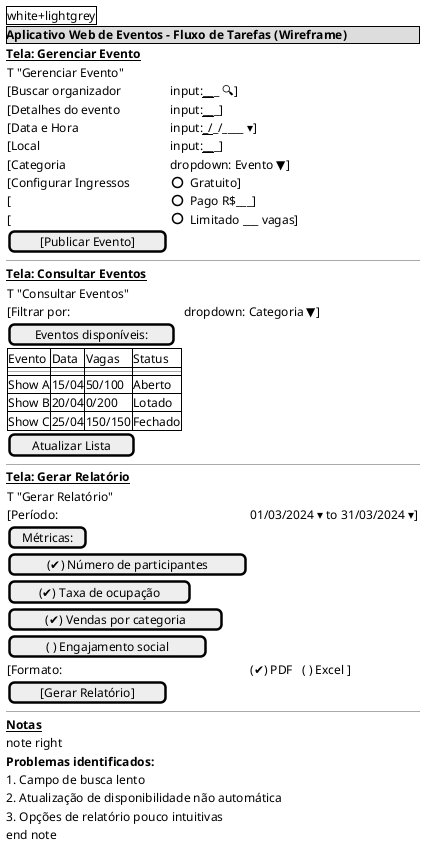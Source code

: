 @startsalt
{
  {#white+lightgrey}
  {* <b>Aplicativo Web de Eventos - Fluxo de Tarefas (Wireframe)</b> }

__**Tela: Gerenciar Evento**__
  {T "Gerenciar Evento" 
    [Buscar organizador    | input:___________ 🔍]
    [Detalhes do evento   | input:___________]
    [Data e Hora          | input:___/___/____ ▾]
    [Local                | input:___________]
    [Categoria            | dropdown: Evento ▼]
    [Configurar Ingressos | ( ) Gratuito]
    [                     | ( ) Pago R$___]
    [                     | ( ) Limitado ___ vagas]
    [ [Publicar Evento] ]
  }
--------------------------------------------------------------
__**Tela: Consultar Eventos**__
  {T "Consultar Eventos"
    [Filtrar por: | dropdown: Categoria ▼]
    [Eventos disponíveis:]
    {#
      Evento | Data  | Vagas   | Status
      ------|-------|---------|--------
      Show A| 15/04 | 50/100  | Aberto
      Show B| 20/04 | 0/200   | Lotado
      Show C| 25/04 | 150/150 | Fechado
    }
    [Atualizar Lista]
  }
--------------------------------------------------------------
__**Tela: Gerar Relatório**__
  {T "Gerar Relatório"
    [Período: | 01/03/2024 ▾ to 31/03/2024 ▾]
    [Métricas:]
    [ (✔) Número de participantes ]
    [ (✔) Taxa de ocupação ]
    [ (✔) Vendas por categoria ]
    [ ( ) Engajamento social ]
    [Formato: | (✔) PDF   ( ) Excel ]
    [ [Gerar Relatório] ]
  }
--------------------------------------------------------------
__**Notas**__
  note right
    <b>Problemas identificados:</b>
    1. Campo de busca lento
    2. Atualização de disponibilidade não automática
    3. Opções de relatório pouco intuitivas
  end note
}
@endsalt
